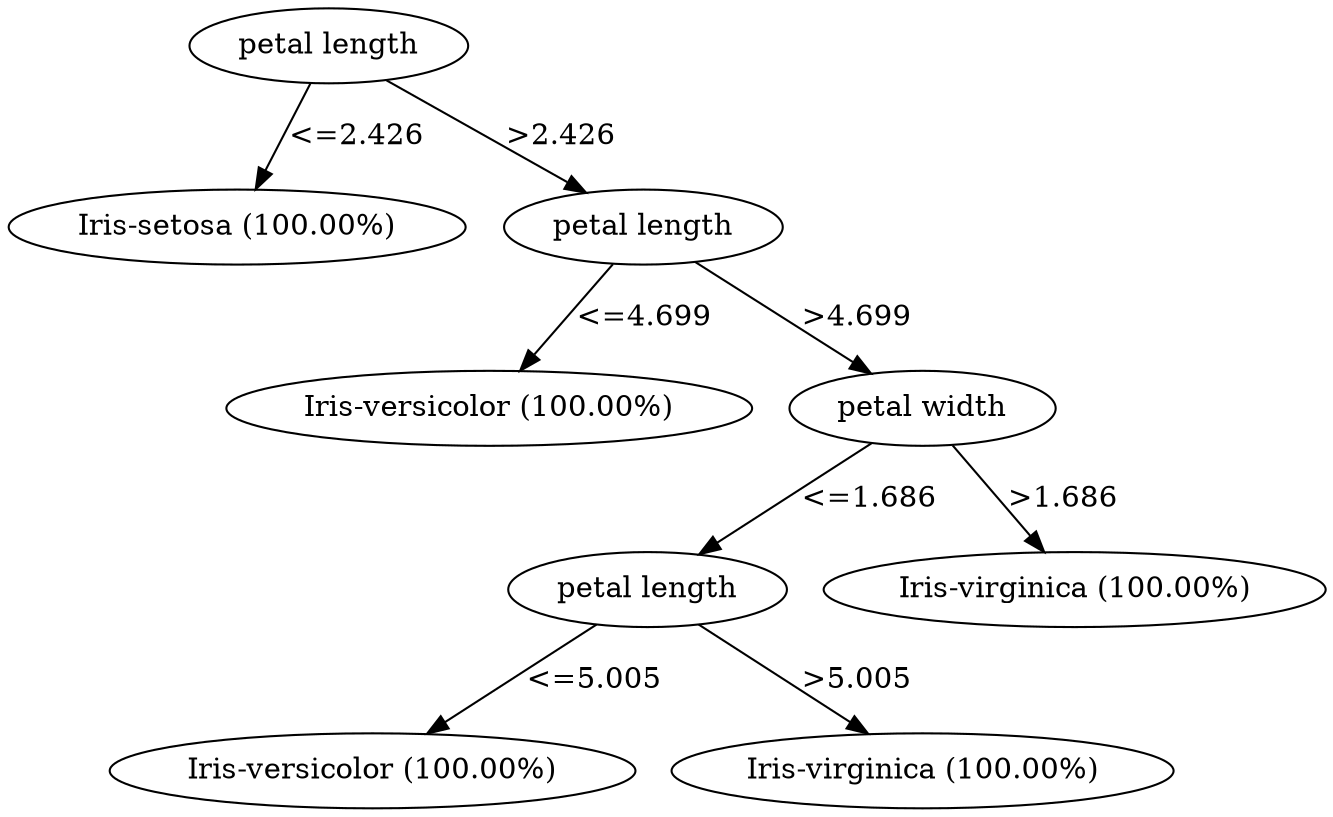 digraph G {
"bg==" [ shape=oval label="petal length"]
"bg==" -> "bi0w" [ label="<=2.426" ]
"bi0w" [ shape=oval label="Iris-setosa (100.00%)"]
"bg==" -> "bi0x" [ label=">2.426" ]
"bi0x" [ shape=oval label="petal length"]
"bi0x" -> "bi0xLTA=" [ label="<=4.699" ]
"bi0xLTA=" [ shape=oval label="Iris-versicolor (100.00%)"]
"bi0x" -> "bi0xLTE=" [ label=">4.699" ]
"bi0xLTE=" [ shape=oval label="petal width"]
"bi0xLTE=" -> "bi0xLTEtMA==" [ label="<=1.686" ]
"bi0xLTEtMA==" [ shape=oval label="petal length"]
"bi0xLTEtMA==" -> "bi0xLTEtMC0w" [ label="<=5.005" ]
"bi0xLTEtMC0w" [ shape=oval label="Iris-versicolor (100.00%)"]
"bi0xLTEtMA==" -> "bi0xLTEtMC0x" [ label=">5.005" ]
"bi0xLTEtMC0x" [ shape=oval label="Iris-virginica (100.00%)"]
"bi0xLTE=" -> "bi0xLTEtMQ==" [ label=">1.686" ]
"bi0xLTEtMQ==" [ shape=oval label="Iris-virginica (100.00%)"]
}

